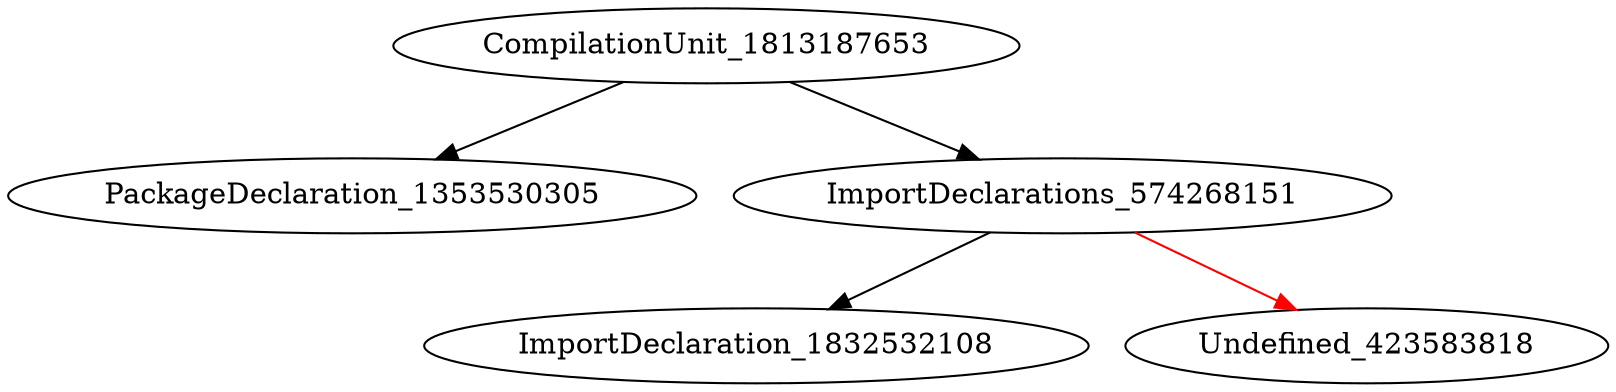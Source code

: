 digraph {
CompilationUnit_1813187653 -> PackageDeclaration_1353530305
CompilationUnit_1813187653 -> ImportDeclarations_574268151
ImportDeclarations_574268151 -> ImportDeclaration_1832532108
ImportDeclarations_574268151 -> Undefined_423583818 [color = red] 
}